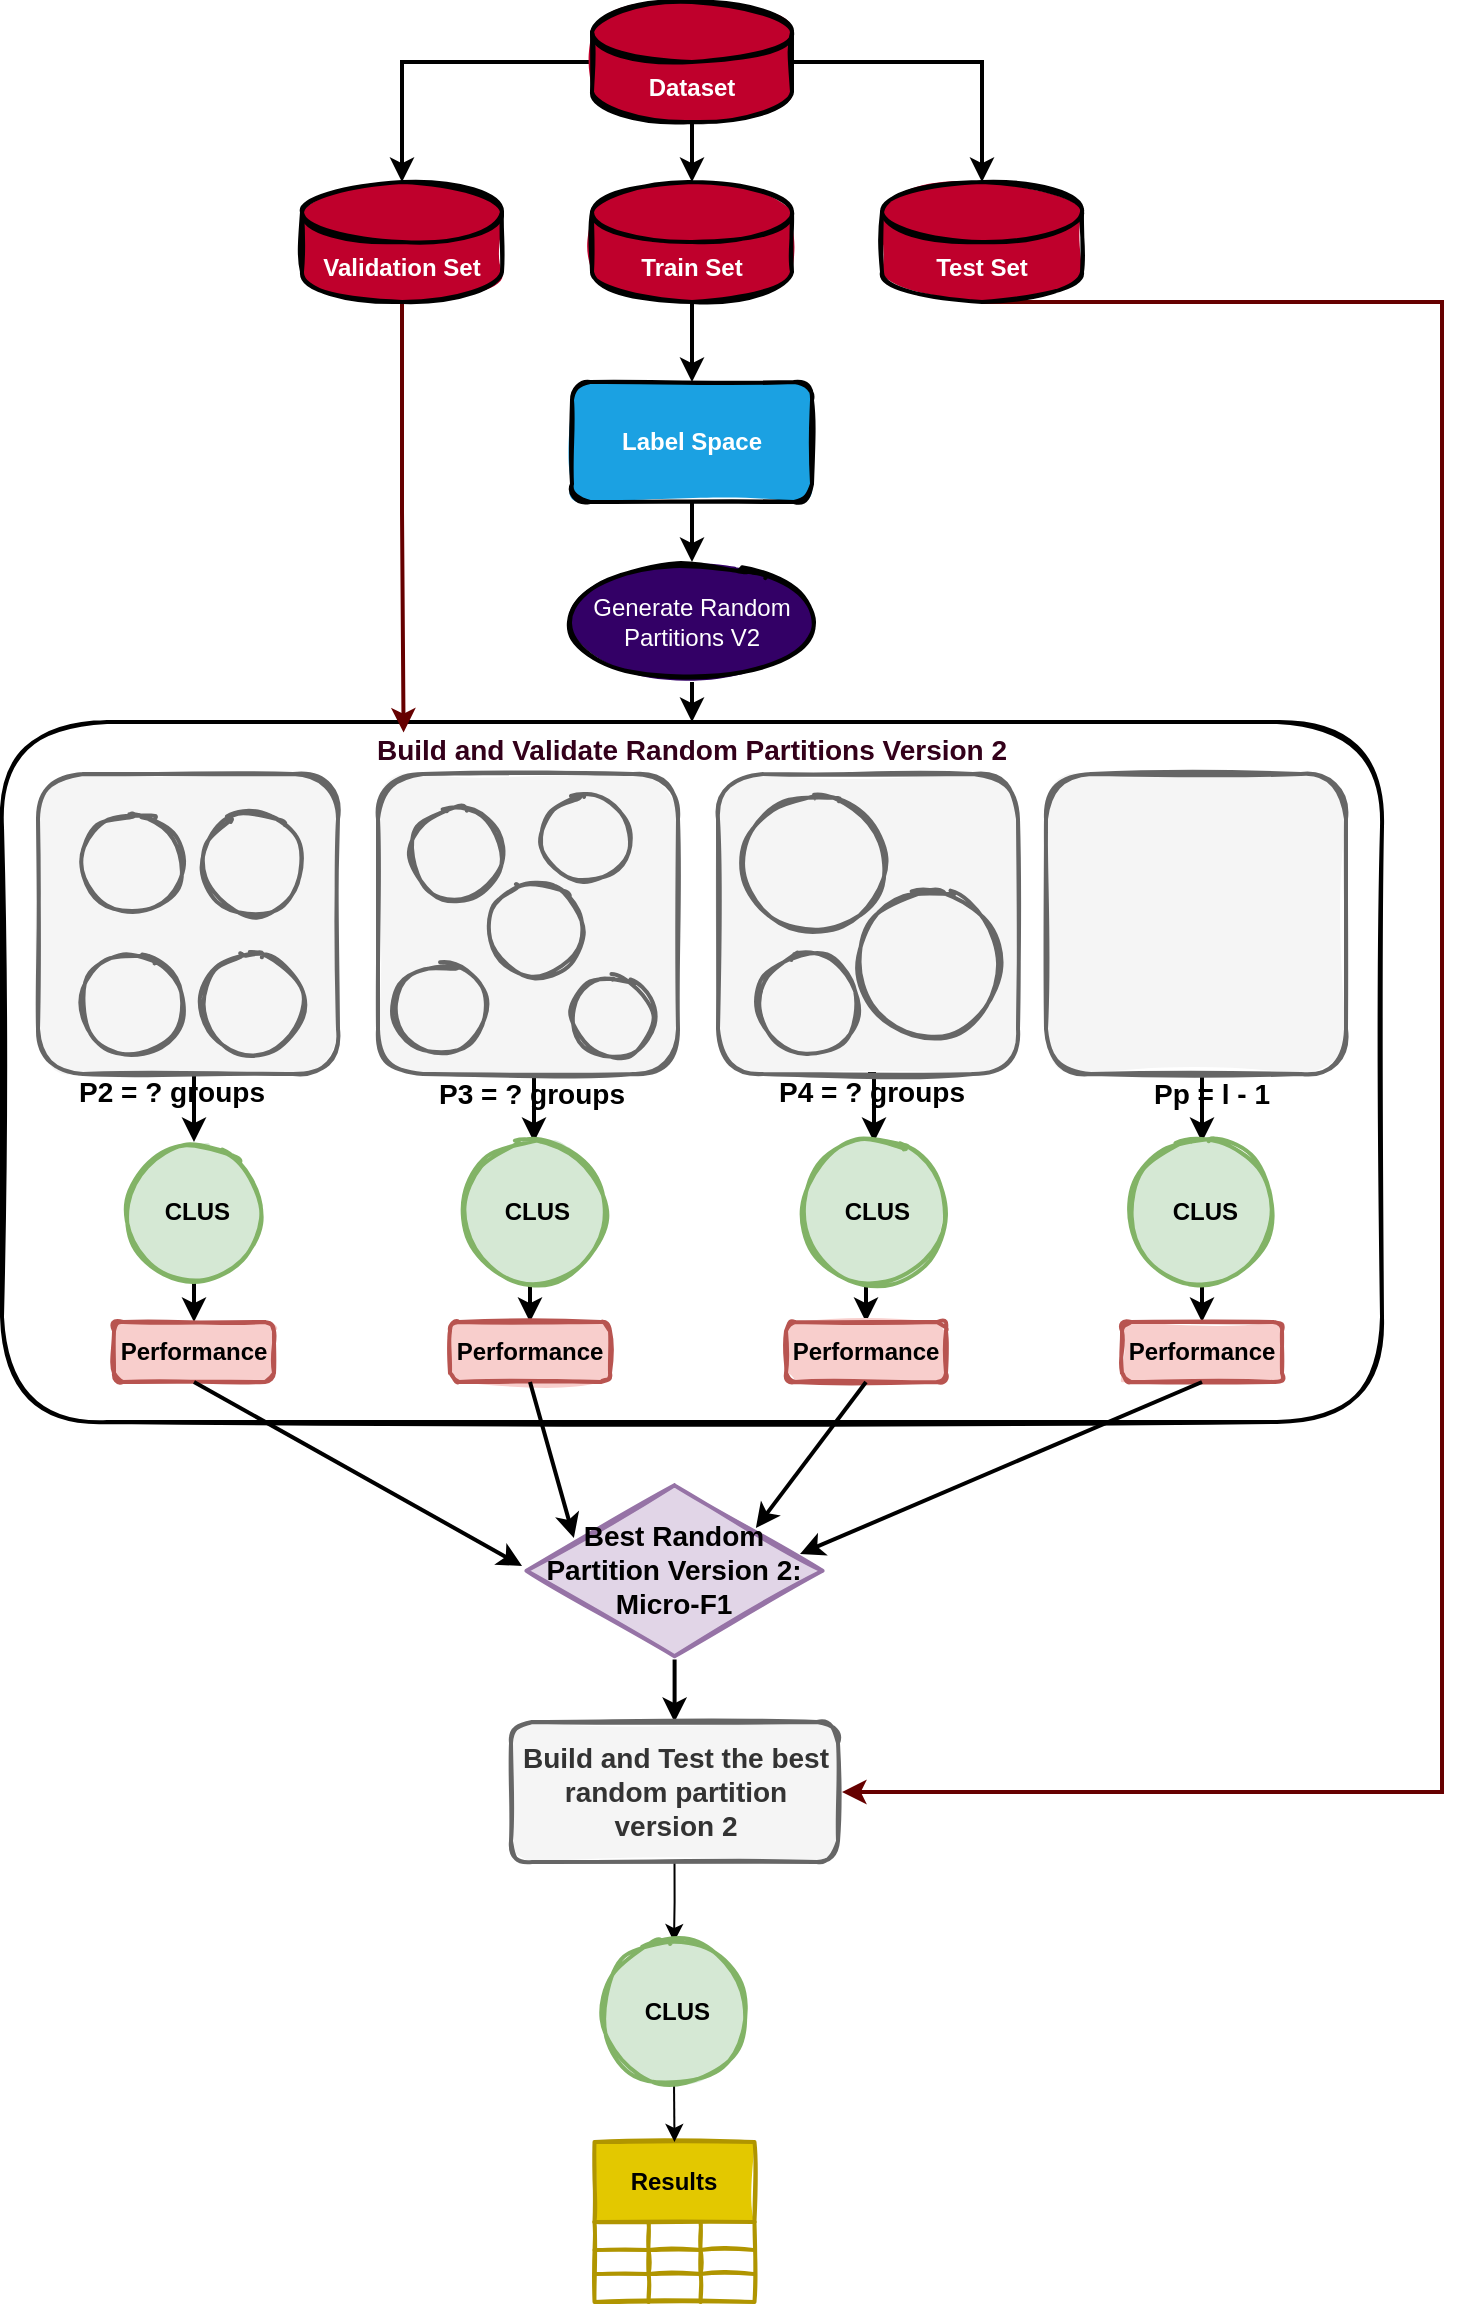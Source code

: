 <mxfile version="14.6.13" type="device"><diagram id="-QYDIm0tsiQuK-V-cHBM" name="Página-1"><mxGraphModel dx="2249" dy="822" grid="1" gridSize="10" guides="1" tooltips="1" connect="1" arrows="1" fold="1" page="1" pageScale="1" pageWidth="827" pageHeight="1169" math="0" shadow="0"><root><mxCell id="0"/><mxCell id="1" parent="0"/><mxCell id="Z5TqRd6HQiOi5LFkE9WK-11" value="" style="rounded=1;whiteSpace=wrap;html=1;strokeWidth=2;fillWeight=4;hachureGap=8;hachureAngle=45;sketch=1;fillStyle=solid;" parent="1" vertex="1"><mxGeometry x="-90" y="400" width="690" height="350" as="geometry"/></mxCell><mxCell id="Z5TqRd6HQiOi5LFkE9WK-3" style="edgeStyle=orthogonalEdgeStyle;rounded=0;orthogonalLoop=1;jettySize=auto;html=1;exitX=0.5;exitY=1;exitDx=0;exitDy=0;exitPerimeter=0;entryX=0.5;entryY=0;entryDx=0;entryDy=0;entryPerimeter=0;strokeWidth=2;" parent="1" source="liw2olCXuKr_KzRgP2FB-1" target="liw2olCXuKr_KzRgP2FB-2" edge="1"><mxGeometry relative="1" as="geometry"/></mxCell><mxCell id="Z5TqRd6HQiOi5LFkE9WK-4" style="edgeStyle=orthogonalEdgeStyle;rounded=0;orthogonalLoop=1;jettySize=auto;html=1;exitX=0;exitY=0.5;exitDx=0;exitDy=0;exitPerimeter=0;entryX=0.5;entryY=0;entryDx=0;entryDy=0;entryPerimeter=0;strokeWidth=2;" parent="1" source="liw2olCXuKr_KzRgP2FB-1" target="Z5TqRd6HQiOi5LFkE9WK-1" edge="1"><mxGeometry relative="1" as="geometry"/></mxCell><mxCell id="Z5TqRd6HQiOi5LFkE9WK-6" style="edgeStyle=orthogonalEdgeStyle;rounded=0;orthogonalLoop=1;jettySize=auto;html=1;exitX=1;exitY=0.5;exitDx=0;exitDy=0;exitPerimeter=0;entryX=0.5;entryY=0;entryDx=0;entryDy=0;entryPerimeter=0;strokeWidth=2;" parent="1" source="liw2olCXuKr_KzRgP2FB-1" target="liw2olCXuKr_KzRgP2FB-3" edge="1"><mxGeometry relative="1" as="geometry"/></mxCell><mxCell id="liw2olCXuKr_KzRgP2FB-1" value="Dataset" style="shape=cylinder3;whiteSpace=wrap;html=1;boundedLbl=1;backgroundOutline=1;size=15;fillColor=#BF002C;strokeColor=#000000;strokeWidth=2;sketch=1;fillWeight=2;hachureGap=8;fillStyle=solid;fontStyle=1;fontColor=#FFFFFF;" parent="1" vertex="1"><mxGeometry x="205" y="40" width="100" height="60" as="geometry"/></mxCell><mxCell id="Z5TqRd6HQiOi5LFkE9WK-9" style="edgeStyle=orthogonalEdgeStyle;rounded=0;orthogonalLoop=1;jettySize=auto;html=1;exitX=0.5;exitY=1;exitDx=0;exitDy=0;exitPerimeter=0;fontColor=#FFFFFF;strokeWidth=2;" parent="1" source="liw2olCXuKr_KzRgP2FB-2" target="Z5TqRd6HQiOi5LFkE9WK-8" edge="1"><mxGeometry relative="1" as="geometry"/></mxCell><mxCell id="liw2olCXuKr_KzRgP2FB-2" value="Train Set" style="shape=cylinder3;whiteSpace=wrap;html=1;boundedLbl=1;backgroundOutline=1;size=15;strokeColor=#000000;fillColor=#BF002C;strokeWidth=2;sketch=1;fillWeight=2;hachureGap=8;fillStyle=solid;fontStyle=1;fontColor=#FFFFFF;" parent="1" vertex="1"><mxGeometry x="205" y="130" width="100" height="60" as="geometry"/></mxCell><mxCell id="Z5TqRd6HQiOi5LFkE9WK-57" style="edgeStyle=orthogonalEdgeStyle;rounded=0;orthogonalLoop=1;jettySize=auto;html=1;exitX=0.5;exitY=1;exitDx=0;exitDy=0;entryX=0.5;entryY=0;entryDx=0;entryDy=0;fontSize=14;fontColor=#000000;strokeWidth=2;" parent="1" source="liw2olCXuKr_KzRgP2FB-16" target="Z5TqRd6HQiOi5LFkE9WK-53" edge="1"><mxGeometry relative="1" as="geometry"/></mxCell><mxCell id="liw2olCXuKr_KzRgP2FB-16" value="&amp;nbsp;CLUS" style="ellipse;whiteSpace=wrap;html=1;aspect=fixed;strokeWidth=2;sketch=1;fillWeight=4;hachureGap=8;fillStyle=solid;strokeColor=#82b366;rounded=1;fontStyle=1;hachureAngle=45;fillColor=#d5e8d4;" parent="1" vertex="1"><mxGeometry x="-29" y="610" width="70" height="70" as="geometry"/></mxCell><mxCell id="liw2olCXuKr_KzRgP2FB-20" value="Results" style="shape=table;html=1;whiteSpace=wrap;container=1;collapsible=0;childLayout=tableLayout;fontStyle=1;align=center;fontColor=#000000;fillColor=#e3c800;strokeColor=#B09500;strokeWidth=2;sketch=1;fillWeight=2;hachureGap=8;fillStyle=solid;" parent="1" vertex="1"><mxGeometry x="206.25" y="1110" width="80" height="80" as="geometry"/></mxCell><mxCell id="liw2olCXuKr_KzRgP2FB-21" value="" style="shape=partialRectangle;html=1;whiteSpace=wrap;collapsible=0;dropTarget=0;pointerEvents=0;fillColor=none;top=0;left=0;bottom=0;right=0;points=[[0,0.5],[1,0.5]];portConstraint=eastwest;" parent="liw2olCXuKr_KzRgP2FB-20" vertex="1"><mxGeometry y="40" width="80" height="14" as="geometry"/></mxCell><mxCell id="liw2olCXuKr_KzRgP2FB-22" value="" style="shape=partialRectangle;html=1;whiteSpace=wrap;connectable=0;fillColor=none;top=0;left=0;bottom=0;right=0;overflow=hidden;" parent="liw2olCXuKr_KzRgP2FB-21" vertex="1"><mxGeometry width="27" height="14" as="geometry"/></mxCell><mxCell id="liw2olCXuKr_KzRgP2FB-23" value="" style="shape=partialRectangle;html=1;whiteSpace=wrap;connectable=0;fillColor=none;top=0;left=0;bottom=0;right=0;overflow=hidden;" parent="liw2olCXuKr_KzRgP2FB-21" vertex="1"><mxGeometry x="27" width="26" height="14" as="geometry"/></mxCell><mxCell id="liw2olCXuKr_KzRgP2FB-24" value="" style="shape=partialRectangle;html=1;whiteSpace=wrap;connectable=0;fillColor=none;top=0;left=0;bottom=0;right=0;overflow=hidden;" parent="liw2olCXuKr_KzRgP2FB-21" vertex="1"><mxGeometry x="53" width="27" height="14" as="geometry"/></mxCell><mxCell id="liw2olCXuKr_KzRgP2FB-25" value="" style="shape=partialRectangle;html=1;whiteSpace=wrap;collapsible=0;dropTarget=0;pointerEvents=0;fillColor=none;top=0;left=0;bottom=0;right=0;points=[[0,0.5],[1,0.5]];portConstraint=eastwest;" parent="liw2olCXuKr_KzRgP2FB-20" vertex="1"><mxGeometry y="54" width="80" height="12" as="geometry"/></mxCell><mxCell id="liw2olCXuKr_KzRgP2FB-26" value="" style="shape=partialRectangle;html=1;whiteSpace=wrap;connectable=0;fillColor=none;top=0;left=0;bottom=0;right=0;overflow=hidden;" parent="liw2olCXuKr_KzRgP2FB-25" vertex="1"><mxGeometry width="27" height="12" as="geometry"/></mxCell><mxCell id="liw2olCXuKr_KzRgP2FB-27" value="" style="shape=partialRectangle;html=1;whiteSpace=wrap;connectable=0;fillColor=none;top=0;left=0;bottom=0;right=0;overflow=hidden;" parent="liw2olCXuKr_KzRgP2FB-25" vertex="1"><mxGeometry x="27" width="26" height="12" as="geometry"/></mxCell><mxCell id="liw2olCXuKr_KzRgP2FB-28" value="" style="shape=partialRectangle;html=1;whiteSpace=wrap;connectable=0;fillColor=none;top=0;left=0;bottom=0;right=0;overflow=hidden;" parent="liw2olCXuKr_KzRgP2FB-25" vertex="1"><mxGeometry x="53" width="27" height="12" as="geometry"/></mxCell><mxCell id="liw2olCXuKr_KzRgP2FB-29" value="" style="shape=partialRectangle;html=1;whiteSpace=wrap;collapsible=0;dropTarget=0;pointerEvents=0;fillColor=none;top=0;left=0;bottom=0;right=0;points=[[0,0.5],[1,0.5]];portConstraint=eastwest;" parent="liw2olCXuKr_KzRgP2FB-20" vertex="1"><mxGeometry y="66" width="80" height="14" as="geometry"/></mxCell><mxCell id="liw2olCXuKr_KzRgP2FB-30" value="" style="shape=partialRectangle;html=1;whiteSpace=wrap;connectable=0;fillColor=none;top=0;left=0;bottom=0;right=0;overflow=hidden;" parent="liw2olCXuKr_KzRgP2FB-29" vertex="1"><mxGeometry width="27" height="14" as="geometry"/></mxCell><mxCell id="liw2olCXuKr_KzRgP2FB-31" value="" style="shape=partialRectangle;html=1;whiteSpace=wrap;connectable=0;fillColor=none;top=0;left=0;bottom=0;right=0;overflow=hidden;" parent="liw2olCXuKr_KzRgP2FB-29" vertex="1"><mxGeometry x="27" width="26" height="14" as="geometry"/></mxCell><mxCell id="liw2olCXuKr_KzRgP2FB-32" value="" style="shape=partialRectangle;html=1;whiteSpace=wrap;connectable=0;fillColor=none;top=0;left=0;bottom=0;right=0;overflow=hidden;" parent="liw2olCXuKr_KzRgP2FB-29" vertex="1"><mxGeometry x="53" width="27" height="14" as="geometry"/></mxCell><mxCell id="Z5TqRd6HQiOi5LFkE9WK-74" style="edgeStyle=orthogonalEdgeStyle;rounded=0;orthogonalLoop=1;jettySize=auto;html=1;exitX=0.5;exitY=1;exitDx=0;exitDy=0;exitPerimeter=0;fontSize=14;strokeWidth=2;fontColor=#330000;strokeColor=#660000;" parent="1" source="liw2olCXuKr_KzRgP2FB-3" edge="1"><mxGeometry relative="1" as="geometry"><mxPoint x="330" y="935" as="targetPoint"/><Array as="points"><mxPoint x="630" y="190"/><mxPoint x="630" y="935"/></Array></mxGeometry></mxCell><mxCell id="liw2olCXuKr_KzRgP2FB-3" value="Test Set" style="shape=cylinder3;whiteSpace=wrap;html=1;boundedLbl=1;backgroundOutline=1;size=15;strokeColor=#000000;fillColor=#BF002C;strokeWidth=2;sketch=1;fillWeight=2;hachureGap=8;fillStyle=solid;fontStyle=1;fontColor=#FFFFFF;" parent="1" vertex="1"><mxGeometry x="350" y="130" width="100" height="60" as="geometry"/></mxCell><mxCell id="Z5TqRd6HQiOi5LFkE9WK-72" style="edgeStyle=orthogonalEdgeStyle;rounded=0;orthogonalLoop=1;jettySize=auto;html=1;exitX=0.5;exitY=1;exitDx=0;exitDy=0;exitPerimeter=0;entryX=0.291;entryY=0.015;entryDx=0;entryDy=0;entryPerimeter=0;fontSize=14;fontColor=#000000;strokeWidth=2;strokeColor=#660000;" parent="1" source="Z5TqRd6HQiOi5LFkE9WK-1" target="Z5TqRd6HQiOi5LFkE9WK-11" edge="1"><mxGeometry relative="1" as="geometry"/></mxCell><mxCell id="Z5TqRd6HQiOi5LFkE9WK-1" value="Validation Set" style="shape=cylinder3;whiteSpace=wrap;html=1;boundedLbl=1;backgroundOutline=1;size=15;strokeColor=#000000;fillColor=#BF002C;strokeWidth=2;sketch=1;fillWeight=2;hachureGap=8;fillStyle=solid;fontStyle=1;fontColor=#FFFFFF;" parent="1" vertex="1"><mxGeometry x="60" y="130" width="100" height="60" as="geometry"/></mxCell><mxCell id="Z5TqRd6HQiOi5LFkE9WK-29" style="edgeStyle=orthogonalEdgeStyle;rounded=0;orthogonalLoop=1;jettySize=auto;html=1;exitX=0.5;exitY=1;exitDx=0;exitDy=0;entryX=0.5;entryY=0;entryDx=0;entryDy=0;fontColor=#FFFFFF;strokeWidth=2;" parent="1" source="Z5TqRd6HQiOi5LFkE9WK-8" target="Z5TqRd6HQiOi5LFkE9WK-28" edge="1"><mxGeometry relative="1" as="geometry"/></mxCell><mxCell id="Z5TqRd6HQiOi5LFkE9WK-8" value="Label Space" style="rounded=1;whiteSpace=wrap;html=1;strokeWidth=2;fillWeight=4;hachureGap=8;hachureAngle=45;fillColor=#1ba1e2;sketch=1;fillStyle=solid;fontStyle=1;fontColor=#FFFFFF;" parent="1" vertex="1"><mxGeometry x="195" y="230" width="120" height="60" as="geometry"/></mxCell><mxCell id="Z5TqRd6HQiOi5LFkE9WK-46" style="edgeStyle=orthogonalEdgeStyle;rounded=0;orthogonalLoop=1;jettySize=auto;html=1;exitX=0.5;exitY=1;exitDx=0;exitDy=0;entryX=0.5;entryY=0;entryDx=0;entryDy=0;fontSize=14;fontColor=#33001A;strokeWidth=2;" parent="1" source="Z5TqRd6HQiOi5LFkE9WK-12" target="liw2olCXuKr_KzRgP2FB-16" edge="1"><mxGeometry relative="1" as="geometry"/></mxCell><mxCell id="Z5TqRd6HQiOi5LFkE9WK-12" value="" style="whiteSpace=wrap;html=1;aspect=fixed;rounded=1;fontStyle=1;strokeWidth=2;sketch=1;fillWeight=4;hachureGap=8;hachureAngle=45;fillStyle=solid;fillColor=#f5f5f5;strokeColor=#666666;fontColor=#333333;" parent="1" vertex="1"><mxGeometry x="-72" y="426" width="150" height="150" as="geometry"/></mxCell><mxCell id="Z5TqRd6HQiOi5LFkE9WK-47" style="edgeStyle=orthogonalEdgeStyle;rounded=0;orthogonalLoop=1;jettySize=auto;html=1;exitX=0.5;exitY=1;exitDx=0;exitDy=0;entryX=0.5;entryY=0;entryDx=0;entryDy=0;fontSize=14;fontColor=#33001A;strokeWidth=2;" parent="1" source="Z5TqRd6HQiOi5LFkE9WK-16" target="Z5TqRd6HQiOi5LFkE9WK-42" edge="1"><mxGeometry relative="1" as="geometry"/></mxCell><mxCell id="Z5TqRd6HQiOi5LFkE9WK-16" value="" style="whiteSpace=wrap;html=1;aspect=fixed;rounded=1;fontStyle=1;strokeWidth=2;sketch=1;fillWeight=4;hachureGap=8;hachureAngle=45;fillStyle=solid;fillColor=#f5f5f5;strokeColor=#666666;fontColor=#333333;" parent="1" vertex="1"><mxGeometry x="98" y="426" width="150" height="150" as="geometry"/></mxCell><mxCell id="Z5TqRd6HQiOi5LFkE9WK-17" value="" style="ellipse;whiteSpace=wrap;html=1;aspect=fixed;fontColor=#333333;fillColor=#f5f5f5;strokeWidth=2;sketch=1;fillWeight=2;hachureGap=8;fillStyle=solid;strokeColor=#666666;" parent="1" vertex="1"><mxGeometry x="180" y="436" width="44" height="44" as="geometry"/></mxCell><mxCell id="Z5TqRd6HQiOi5LFkE9WK-18" value="" style="ellipse;whiteSpace=wrap;html=1;aspect=fixed;fontColor=#333333;fillColor=#f5f5f5;strokeWidth=2;sketch=1;fillWeight=2;hachureGap=8;fillStyle=solid;strokeColor=#666666;" parent="1" vertex="1"><mxGeometry x="153.25" y="480" width="47" height="47" as="geometry"/></mxCell><mxCell id="Z5TqRd6HQiOi5LFkE9WK-19" value="" style="ellipse;whiteSpace=wrap;html=1;aspect=fixed;fontColor=#333333;fillColor=#f5f5f5;strokeWidth=2;sketch=1;fillWeight=2;hachureGap=8;fillStyle=solid;strokeColor=#666666;" parent="1" vertex="1"><mxGeometry x="-50" y="516" width="50" height="50" as="geometry"/></mxCell><mxCell id="Z5TqRd6HQiOi5LFkE9WK-48" style="edgeStyle=orthogonalEdgeStyle;rounded=0;orthogonalLoop=1;jettySize=auto;html=1;exitX=0.5;exitY=1;exitDx=0;exitDy=0;entryX=0.5;entryY=0;entryDx=0;entryDy=0;fontSize=14;fontColor=#33001A;strokeWidth=2;" parent="1" source="Z5TqRd6HQiOi5LFkE9WK-20" target="Z5TqRd6HQiOi5LFkE9WK-44" edge="1"><mxGeometry relative="1" as="geometry"/></mxCell><mxCell id="Z5TqRd6HQiOi5LFkE9WK-20" value="" style="whiteSpace=wrap;html=1;aspect=fixed;rounded=1;fontStyle=1;strokeWidth=2;sketch=1;fillWeight=4;hachureGap=8;hachureAngle=45;fillStyle=solid;fillColor=#f5f5f5;strokeColor=#666666;fontColor=#333333;" parent="1" vertex="1"><mxGeometry x="268" y="426" width="150" height="150" as="geometry"/></mxCell><mxCell id="Z5TqRd6HQiOi5LFkE9WK-21" value="" style="ellipse;whiteSpace=wrap;html=1;aspect=fixed;fontColor=#333333;fillColor=#f5f5f5;strokeWidth=2;sketch=1;fillWeight=2;hachureGap=8;fillStyle=solid;strokeColor=#666666;" parent="1" vertex="1"><mxGeometry x="-50" y="446" width="50" height="50" as="geometry"/></mxCell><mxCell id="Z5TqRd6HQiOi5LFkE9WK-22" value="" style="ellipse;whiteSpace=wrap;html=1;aspect=fixed;fontColor=#333333;fillColor=#f5f5f5;strokeWidth=2;sketch=1;fillWeight=2;hachureGap=8;fillStyle=solid;strokeColor=#666666;" parent="1" vertex="1"><mxGeometry x="10" y="516" width="50" height="50" as="geometry"/></mxCell><mxCell id="Z5TqRd6HQiOi5LFkE9WK-23" value="" style="ellipse;whiteSpace=wrap;html=1;aspect=fixed;fontColor=#333333;fillColor=#f5f5f5;strokeWidth=2;sketch=1;fillWeight=2;hachureGap=8;fillStyle=solid;strokeColor=#666666;" parent="1" vertex="1"><mxGeometry x="288" y="516" width="50" height="50" as="geometry"/></mxCell><mxCell id="Z5TqRd6HQiOi5LFkE9WK-24" value="" style="ellipse;whiteSpace=wrap;html=1;aspect=fixed;fontColor=#333333;fillColor=#f5f5f5;strokeWidth=2;sketch=1;fillWeight=2;hachureGap=8;fillStyle=solid;strokeColor=#666666;" parent="1" vertex="1"><mxGeometry x="10" y="446" width="50" height="50" as="geometry"/></mxCell><mxCell id="Z5TqRd6HQiOi5LFkE9WK-49" style="edgeStyle=orthogonalEdgeStyle;rounded=0;orthogonalLoop=1;jettySize=auto;html=1;exitX=0.5;exitY=1;exitDx=0;exitDy=0;entryX=0.5;entryY=0;entryDx=0;entryDy=0;fontSize=14;fontColor=#33001A;strokeWidth=2;" parent="1" source="Z5TqRd6HQiOi5LFkE9WK-25" target="Z5TqRd6HQiOi5LFkE9WK-43" edge="1"><mxGeometry relative="1" as="geometry"/></mxCell><mxCell id="Z5TqRd6HQiOi5LFkE9WK-25" value="" style="whiteSpace=wrap;html=1;aspect=fixed;rounded=1;fontStyle=1;strokeWidth=2;sketch=1;fillWeight=4;hachureGap=8;hachureAngle=45;fillStyle=solid;fillColor=#f5f5f5;strokeColor=#666666;fontColor=#333333;" parent="1" vertex="1"><mxGeometry x="432" y="426" width="150" height="150" as="geometry"/></mxCell><mxCell id="Z5TqRd6HQiOi5LFkE9WK-31" style="edgeStyle=orthogonalEdgeStyle;rounded=0;orthogonalLoop=1;jettySize=auto;html=1;exitX=0.5;exitY=1;exitDx=0;exitDy=0;entryX=0.5;entryY=0;entryDx=0;entryDy=0;fontColor=#000000;strokeWidth=2;" parent="1" source="Z5TqRd6HQiOi5LFkE9WK-28" target="Z5TqRd6HQiOi5LFkE9WK-11" edge="1"><mxGeometry relative="1" as="geometry"/></mxCell><mxCell id="Z5TqRd6HQiOi5LFkE9WK-28" value="Generate Random Partitions V2" style="ellipse;whiteSpace=wrap;html=1;strokeWidth=2;fillWeight=2;hachureGap=8;fillStyle=solid;sketch=1;fontColor=#FFFFFF;fillColor=#330066;" parent="1" vertex="1"><mxGeometry x="195" y="320" width="120" height="60" as="geometry"/></mxCell><mxCell id="Z5TqRd6HQiOi5LFkE9WK-30" value="Build and Validate Random Partitions Version 2" style="text;html=1;strokeColor=none;fillColor=none;align=center;verticalAlign=middle;whiteSpace=wrap;rounded=0;fontStyle=1;fontSize=14;fontColor=#33001A;" parent="1" vertex="1"><mxGeometry x="-20" y="404" width="550" height="20" as="geometry"/></mxCell><mxCell id="Z5TqRd6HQiOi5LFkE9WK-32" value="P2 = ? groups" style="text;html=1;strokeColor=none;fillColor=none;align=center;verticalAlign=middle;whiteSpace=wrap;rounded=0;fontColor=#000000;fontStyle=1;fontSize=14;" parent="1" vertex="1"><mxGeometry x="-70" y="575" width="130" height="20" as="geometry"/></mxCell><mxCell id="Z5TqRd6HQiOi5LFkE9WK-33" value="P3 = ? groups" style="text;html=1;strokeColor=none;fillColor=none;align=center;verticalAlign=middle;whiteSpace=wrap;rounded=0;fontColor=#000000;fontStyle=1;fontSize=14;" parent="1" vertex="1"><mxGeometry x="111" y="576" width="128" height="20" as="geometry"/></mxCell><mxCell id="Z5TqRd6HQiOi5LFkE9WK-35" value="Pp = l - 1" style="text;html=1;strokeColor=none;fillColor=none;align=center;verticalAlign=middle;whiteSpace=wrap;rounded=0;fontColor=#000000;fontStyle=1;fontSize=14;" parent="1" vertex="1"><mxGeometry x="480" y="576" width="70" height="20" as="geometry"/></mxCell><mxCell id="Z5TqRd6HQiOi5LFkE9WK-38" value="P4 = ? groups" style="text;html=1;strokeColor=none;fillColor=none;align=center;verticalAlign=middle;whiteSpace=wrap;rounded=0;fontColor=#000000;fontStyle=1;fontSize=14;" parent="1" vertex="1"><mxGeometry x="281" y="575" width="128" height="20" as="geometry"/></mxCell><mxCell id="Z5TqRd6HQiOi5LFkE9WK-58" style="edgeStyle=orthogonalEdgeStyle;rounded=0;orthogonalLoop=1;jettySize=auto;html=1;exitX=0.5;exitY=1;exitDx=0;exitDy=0;entryX=0.5;entryY=0;entryDx=0;entryDy=0;fontSize=14;fontColor=#000000;strokeWidth=2;" parent="1" source="Z5TqRd6HQiOi5LFkE9WK-42" target="Z5TqRd6HQiOi5LFkE9WK-54" edge="1"><mxGeometry relative="1" as="geometry"/></mxCell><mxCell id="Z5TqRd6HQiOi5LFkE9WK-42" value="&amp;nbsp;CLUS" style="ellipse;whiteSpace=wrap;html=1;aspect=fixed;fillColor=#d5e8d4;strokeWidth=2;sketch=1;fillWeight=4;hachureGap=8;fillStyle=solid;strokeColor=#82b366;rounded=1;fontStyle=1;hachureAngle=45;" parent="1" vertex="1"><mxGeometry x="141" y="610" width="70" height="70" as="geometry"/></mxCell><mxCell id="Z5TqRd6HQiOi5LFkE9WK-60" style="edgeStyle=orthogonalEdgeStyle;rounded=0;orthogonalLoop=1;jettySize=auto;html=1;exitX=0.5;exitY=1;exitDx=0;exitDy=0;entryX=0.5;entryY=0;entryDx=0;entryDy=0;fontSize=14;fontColor=#000000;strokeWidth=2;" parent="1" source="Z5TqRd6HQiOi5LFkE9WK-43" target="Z5TqRd6HQiOi5LFkE9WK-56" edge="1"><mxGeometry relative="1" as="geometry"/></mxCell><mxCell id="Z5TqRd6HQiOi5LFkE9WK-43" value="&amp;nbsp;CLUS" style="ellipse;whiteSpace=wrap;html=1;aspect=fixed;fillColor=#d5e8d4;strokeWidth=2;sketch=1;fillWeight=4;hachureGap=8;fillStyle=solid;strokeColor=#82b366;rounded=1;fontStyle=1;hachureAngle=45;" parent="1" vertex="1"><mxGeometry x="475" y="610" width="70" height="70" as="geometry"/></mxCell><mxCell id="Z5TqRd6HQiOi5LFkE9WK-59" style="edgeStyle=orthogonalEdgeStyle;rounded=0;orthogonalLoop=1;jettySize=auto;html=1;exitX=0.5;exitY=1;exitDx=0;exitDy=0;entryX=0.5;entryY=0;entryDx=0;entryDy=0;fontSize=14;fontColor=#000000;strokeWidth=2;" parent="1" source="Z5TqRd6HQiOi5LFkE9WK-44" target="Z5TqRd6HQiOi5LFkE9WK-55" edge="1"><mxGeometry relative="1" as="geometry"/></mxCell><mxCell id="Z5TqRd6HQiOi5LFkE9WK-44" value="&amp;nbsp;CLUS" style="ellipse;whiteSpace=wrap;html=1;aspect=fixed;fillColor=#d5e8d4;strokeWidth=2;sketch=1;fillWeight=4;hachureGap=8;fillStyle=solid;strokeColor=#82b366;rounded=1;fontStyle=1;hachureAngle=45;" parent="1" vertex="1"><mxGeometry x="311" y="610" width="70" height="70" as="geometry"/></mxCell><mxCell id="Z5TqRd6HQiOi5LFkE9WK-70" value="" style="edgeStyle=orthogonalEdgeStyle;rounded=0;orthogonalLoop=1;jettySize=auto;html=1;fontSize=14;fontColor=#000000;strokeWidth=2;" parent="1" source="Z5TqRd6HQiOi5LFkE9WK-52" target="Z5TqRd6HQiOi5LFkE9WK-69" edge="1"><mxGeometry relative="1" as="geometry"/></mxCell><mxCell id="Z5TqRd6HQiOi5LFkE9WK-52" value="Best Random Partition Version 2: Micro-F1" style="html=1;whiteSpace=wrap;aspect=fixed;shape=isoRectangle;fontSize=14;rounded=1;fontStyle=1;strokeWidth=2;sketch=1;fillWeight=4;hachureGap=8;hachureAngle=45;fillStyle=solid;fillColor=#e1d5e7;strokeColor=#9673a6;" parent="1" vertex="1"><mxGeometry x="172.25" y="780" width="148" height="88.8" as="geometry"/></mxCell><mxCell id="Z5TqRd6HQiOi5LFkE9WK-53" value="Performance" style="rounded=1;whiteSpace=wrap;html=1;strokeWidth=2;fillWeight=4;hachureGap=8;hachureAngle=45;sketch=1;fillStyle=solid;fontStyle=1;fillColor=#f8cecc;strokeColor=#b85450;" parent="1" vertex="1"><mxGeometry x="-34" y="700" width="80" height="30" as="geometry"/></mxCell><mxCell id="Z5TqRd6HQiOi5LFkE9WK-54" value="Performance" style="rounded=1;whiteSpace=wrap;html=1;strokeWidth=2;fillWeight=4;hachureGap=8;hachureAngle=45;sketch=1;fillStyle=solid;fontStyle=1;fillColor=#f8cecc;strokeColor=#b85450;" parent="1" vertex="1"><mxGeometry x="134" y="700" width="80" height="30" as="geometry"/></mxCell><mxCell id="Z5TqRd6HQiOi5LFkE9WK-55" value="Performance" style="rounded=1;whiteSpace=wrap;html=1;strokeWidth=2;fillWeight=4;hachureGap=8;hachureAngle=45;sketch=1;fillStyle=solid;fontStyle=1;fillColor=#f8cecc;strokeColor=#b85450;" parent="1" vertex="1"><mxGeometry x="302" y="700" width="80" height="30" as="geometry"/></mxCell><mxCell id="Z5TqRd6HQiOi5LFkE9WK-56" value="Performance" style="rounded=1;whiteSpace=wrap;html=1;strokeWidth=2;fillWeight=4;hachureGap=8;hachureAngle=45;sketch=1;fillStyle=solid;fontStyle=1;fillColor=#f8cecc;strokeColor=#b85450;" parent="1" vertex="1"><mxGeometry x="470" y="700" width="80" height="30" as="geometry"/></mxCell><mxCell id="MsD8itzVvxntcG0xvc31-2" style="edgeStyle=orthogonalEdgeStyle;rounded=0;orthogonalLoop=1;jettySize=auto;html=1;exitX=0.5;exitY=1;exitDx=0;exitDy=0;entryX=0.5;entryY=0;entryDx=0;entryDy=0;" parent="1" source="Z5TqRd6HQiOi5LFkE9WK-69" target="MsD8itzVvxntcG0xvc31-1" edge="1"><mxGeometry relative="1" as="geometry"/></mxCell><mxCell id="Z5TqRd6HQiOi5LFkE9WK-69" value="Build and Test the best random partition version 2" style="rounded=1;whiteSpace=wrap;html=1;strokeWidth=2;fillWeight=4;hachureGap=8;hachureAngle=45;sketch=1;fillStyle=solid;fontStyle=1;fontSize=14;fillColor=#f5f5f5;fontColor=#333333;strokeColor=#666666;" parent="1" vertex="1"><mxGeometry x="164.5" y="900" width="163.5" height="70" as="geometry"/></mxCell><mxCell id="Z5TqRd6HQiOi5LFkE9WK-80" value="" style="endArrow=classic;html=1;fontSize=14;fontColor=#330000;strokeColor=#000000;strokeWidth=2;exitX=0.5;exitY=1;exitDx=0;exitDy=0;entryX=-0.015;entryY=0.473;entryDx=0;entryDy=0;entryPerimeter=0;" parent="1" source="Z5TqRd6HQiOi5LFkE9WK-53" target="Z5TqRd6HQiOi5LFkE9WK-52" edge="1"><mxGeometry width="50" height="50" relative="1" as="geometry"><mxPoint x="230" y="970" as="sourcePoint"/><mxPoint x="280" y="920" as="targetPoint"/></mxGeometry></mxCell><mxCell id="Z5TqRd6HQiOi5LFkE9WK-81" value="" style="endArrow=classic;html=1;fontSize=14;fontColor=#330000;strokeColor=#000000;strokeWidth=2;exitX=0.5;exitY=1;exitDx=0;exitDy=0;entryX=0.16;entryY=0.315;entryDx=0;entryDy=0;entryPerimeter=0;" parent="1" source="Z5TqRd6HQiOi5LFkE9WK-54" target="Z5TqRd6HQiOi5LFkE9WK-52" edge="1"><mxGeometry width="50" height="50" relative="1" as="geometry"><mxPoint x="16" y="740" as="sourcePoint"/><mxPoint x="180" y="810" as="targetPoint"/></mxGeometry></mxCell><mxCell id="Z5TqRd6HQiOi5LFkE9WK-82" value="" style="endArrow=classic;html=1;fontSize=14;fontColor=#330000;strokeColor=#000000;strokeWidth=2;exitX=0.5;exitY=1;exitDx=0;exitDy=0;entryX=0.775;entryY=0.259;entryDx=0;entryDy=0;entryPerimeter=0;" parent="1" source="Z5TqRd6HQiOi5LFkE9WK-55" target="Z5TqRd6HQiOi5LFkE9WK-52" edge="1"><mxGeometry width="50" height="50" relative="1" as="geometry"><mxPoint x="26" y="750" as="sourcePoint"/><mxPoint x="190.03" y="842.002" as="targetPoint"/></mxGeometry></mxCell><mxCell id="Z5TqRd6HQiOi5LFkE9WK-83" value="" style="endArrow=classic;html=1;fontSize=14;fontColor=#330000;strokeColor=#000000;strokeWidth=2;exitX=0.5;exitY=1;exitDx=0;exitDy=0;entryX=0.924;entryY=0.405;entryDx=0;entryDy=0;entryPerimeter=0;" parent="1" source="Z5TqRd6HQiOi5LFkE9WK-56" target="Z5TqRd6HQiOi5LFkE9WK-52" edge="1"><mxGeometry width="50" height="50" relative="1" as="geometry"><mxPoint x="36" y="760" as="sourcePoint"/><mxPoint x="200.03" y="852.002" as="targetPoint"/></mxGeometry></mxCell><mxCell id="Z5TqRd6HQiOi5LFkE9WK-13" value="" style="ellipse;whiteSpace=wrap;html=1;aspect=fixed;fontColor=#333333;fillColor=#f5f5f5;strokeWidth=2;sketch=1;fillWeight=2;hachureGap=8;fillStyle=solid;strokeColor=#666666;" parent="1" vertex="1"><mxGeometry x="339" y="486" width="70" height="70" as="geometry"/></mxCell><mxCell id="Z5TqRd6HQiOi5LFkE9WK-15" value="" style="ellipse;whiteSpace=wrap;html=1;aspect=fixed;fontColor=#333333;fillColor=#f5f5f5;strokeWidth=2;sketch=1;fillWeight=2;hachureGap=8;fillStyle=solid;strokeColor=#666666;" parent="1" vertex="1"><mxGeometry x="281" y="436" width="70" height="70" as="geometry"/></mxCell><mxCell id="0W0a7rCHUkmIDbTM2BbD-1" value="" style="ellipse;whiteSpace=wrap;html=1;aspect=fixed;fontColor=#333333;fillColor=#f5f5f5;strokeWidth=2;sketch=1;fillWeight=2;hachureGap=8;fillStyle=solid;strokeColor=#666666;" parent="1" vertex="1"><mxGeometry x="106.5" y="520" width="46" height="46" as="geometry"/></mxCell><mxCell id="0W0a7rCHUkmIDbTM2BbD-3" value="" style="ellipse;whiteSpace=wrap;html=1;aspect=fixed;fontColor=#333333;fillColor=#f5f5f5;strokeWidth=2;sketch=1;fillWeight=2;hachureGap=8;fillStyle=solid;strokeColor=#666666;" parent="1" vertex="1"><mxGeometry x="195" y="527" width="41" height="41" as="geometry"/></mxCell><mxCell id="0W0a7rCHUkmIDbTM2BbD-5" value="" style="ellipse;whiteSpace=wrap;html=1;aspect=fixed;fontColor=#333333;fillColor=#f5f5f5;strokeWidth=2;sketch=1;fillWeight=2;hachureGap=8;fillStyle=solid;strokeColor=#666666;" parent="1" vertex="1"><mxGeometry x="114" y="443" width="46" height="46" as="geometry"/></mxCell><mxCell id="MsD8itzVvxntcG0xvc31-3" style="edgeStyle=orthogonalEdgeStyle;rounded=0;orthogonalLoop=1;jettySize=auto;html=1;exitX=0.5;exitY=1;exitDx=0;exitDy=0;entryX=0.5;entryY=0;entryDx=0;entryDy=0;" parent="1" source="MsD8itzVvxntcG0xvc31-1" target="liw2olCXuKr_KzRgP2FB-20" edge="1"><mxGeometry relative="1" as="geometry"/></mxCell><mxCell id="MsD8itzVvxntcG0xvc31-1" value="&amp;nbsp;CLUS" style="ellipse;whiteSpace=wrap;html=1;aspect=fixed;fillColor=#d5e8d4;strokeWidth=2;sketch=1;fillWeight=4;hachureGap=8;fillStyle=solid;strokeColor=#82b366;rounded=1;fontStyle=1;hachureAngle=45;" parent="1" vertex="1"><mxGeometry x="211" y="1010" width="70" height="70" as="geometry"/></mxCell></root></mxGraphModel></diagram></mxfile>